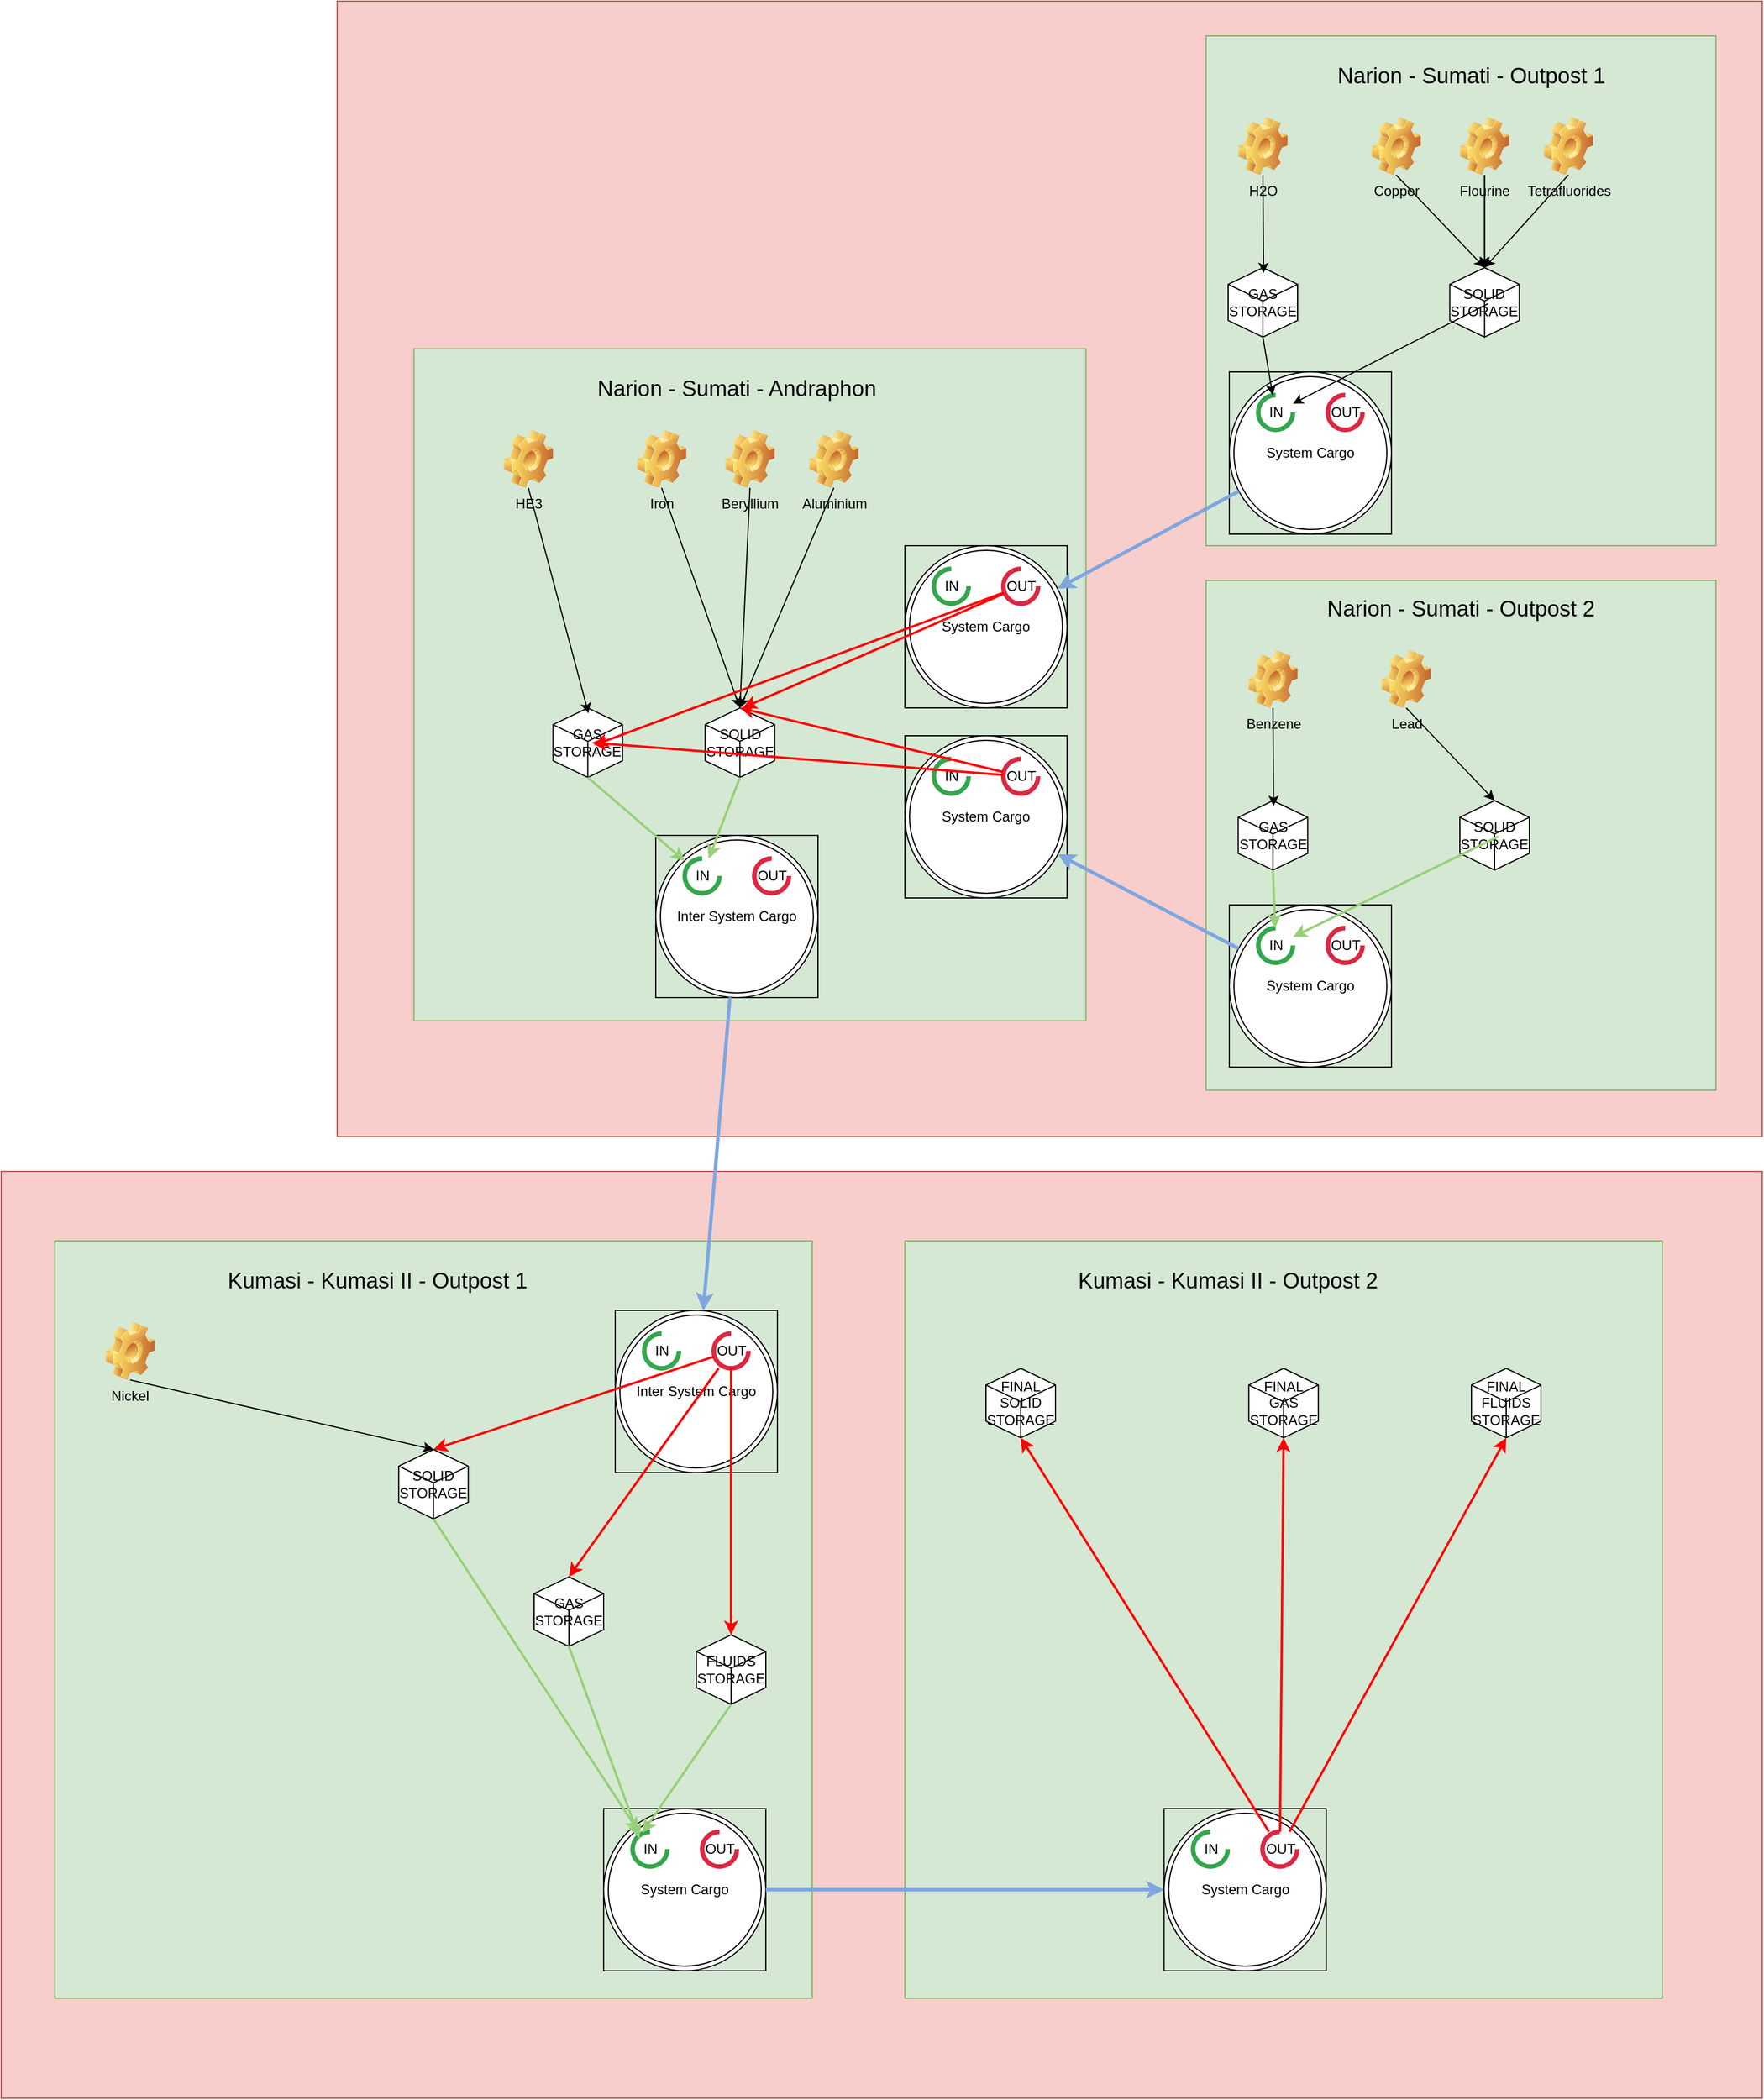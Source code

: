 <mxfile version="21.8.0" type="github">
  <diagram id="6a731a19-8d31-9384-78a2-239565b7b9f0" name="Page-1">
    <mxGraphModel dx="4754" dy="2702" grid="1" gridSize="10" guides="1" tooltips="1" connect="1" arrows="1" fold="1" page="1" pageScale="1" pageWidth="1169" pageHeight="827" background="none" math="0" shadow="0">
      <root>
        <mxCell id="0" />
        <mxCell id="1" parent="0" />
        <mxCell id="N36Ikm1QesRVF4nRVXAc-193" value="" style="rounded=0;whiteSpace=wrap;html=1;fillColor=#f8cecc;strokeColor=#b85450;" vertex="1" parent="1">
          <mxGeometry x="-380" y="220" width="1520" height="800" as="geometry" />
        </mxCell>
        <mxCell id="N36Ikm1QesRVF4nRVXAc-192" value="" style="rounded=0;whiteSpace=wrap;html=1;fillColor=#f8cecc;strokeColor=#b85450;" vertex="1" parent="1">
          <mxGeometry x="-90" y="-790" width="1230" height="980" as="geometry" />
        </mxCell>
        <mxCell id="N36Ikm1QesRVF4nRVXAc-55" value="" style="whiteSpace=wrap;html=1;aspect=fixed;fillColor=#d5e8d4;strokeColor=#82b366;" vertex="1" parent="1">
          <mxGeometry x="-23.68" y="-490" width="580" height="580" as="geometry" />
        </mxCell>
        <mxCell id="N36Ikm1QesRVF4nRVXAc-56" value="Narion - Sumati - Andraphon" style="text;strokeColor=none;align=center;fillColor=none;html=1;verticalAlign=middle;whiteSpace=wrap;rounded=0;fontSize=19;" vertex="1" parent="1">
          <mxGeometry x="50" y="-470" width="410" height="30" as="geometry" />
        </mxCell>
        <mxCell id="N36Ikm1QesRVF4nRVXAc-57" value="HE3" style="shape=image;html=1;verticalLabelPosition=bottom;verticalAlign=top;imageAspect=1;aspect=fixed;image=img/clipart/Gear_128x128.png" vertex="1" parent="1">
          <mxGeometry x="53.69" y="-420" width="42.63" height="50" as="geometry" />
        </mxCell>
        <mxCell id="N36Ikm1QesRVF4nRVXAc-58" value="GAS STORAGE" style="html=1;whiteSpace=wrap;shape=isoCube2;backgroundOutline=1;isoAngle=15;" vertex="1" parent="1">
          <mxGeometry x="96.32" y="-180" width="60" height="60" as="geometry" />
        </mxCell>
        <mxCell id="N36Ikm1QesRVF4nRVXAc-59" style="edgeStyle=none;rounded=0;orthogonalLoop=1;jettySize=auto;html=1;exitX=0.5;exitY=1;exitDx=0;exitDy=0;entryX=0.51;entryY=0.078;entryDx=0;entryDy=0;entryPerimeter=0;" edge="1" parent="1" source="N36Ikm1QesRVF4nRVXAc-57" target="N36Ikm1QesRVF4nRVXAc-58">
          <mxGeometry relative="1" as="geometry">
            <mxPoint x="75" y="-300" as="targetPoint" />
          </mxGeometry>
        </mxCell>
        <mxCell id="N36Ikm1QesRVF4nRVXAc-60" value="Iron" style="shape=image;html=1;verticalLabelPosition=bottom;verticalAlign=top;imageAspect=1;aspect=fixed;image=img/clipart/Gear_128x128.png" vertex="1" parent="1">
          <mxGeometry x="168.69" y="-420" width="42.63" height="50" as="geometry" />
        </mxCell>
        <mxCell id="N36Ikm1QesRVF4nRVXAc-61" value="SOLID STORAGE" style="html=1;whiteSpace=wrap;shape=isoCube2;backgroundOutline=1;isoAngle=15;" vertex="1" parent="1">
          <mxGeometry x="227.63" y="-180" width="60" height="60" as="geometry" />
        </mxCell>
        <mxCell id="N36Ikm1QesRVF4nRVXAc-62" style="edgeStyle=none;rounded=0;orthogonalLoop=1;jettySize=auto;html=1;exitX=0.5;exitY=1;exitDx=0;exitDy=0;entryX=0.5;entryY=0;entryDx=0;entryDy=0;entryPerimeter=0;" edge="1" parent="1" source="N36Ikm1QesRVF4nRVXAc-60" target="N36Ikm1QesRVF4nRVXAc-61">
          <mxGeometry relative="1" as="geometry">
            <mxPoint x="258" y="-275" as="targetPoint" />
          </mxGeometry>
        </mxCell>
        <mxCell id="N36Ikm1QesRVF4nRVXAc-63" value="Beryllium" style="shape=image;html=1;verticalLabelPosition=bottom;verticalAlign=top;imageAspect=1;aspect=fixed;image=img/clipart/Gear_128x128.png" vertex="1" parent="1">
          <mxGeometry x="245" y="-420" width="42.63" height="50" as="geometry" />
        </mxCell>
        <mxCell id="N36Ikm1QesRVF4nRVXAc-64" value="Aluminium" style="shape=image;html=1;verticalLabelPosition=bottom;verticalAlign=top;imageAspect=1;aspect=fixed;image=img/clipart/Gear_128x128.png" vertex="1" parent="1">
          <mxGeometry x="317.37" y="-420" width="42.63" height="50" as="geometry" />
        </mxCell>
        <mxCell id="N36Ikm1QesRVF4nRVXAc-65" style="edgeStyle=none;rounded=0;orthogonalLoop=1;jettySize=auto;html=1;exitX=0.5;exitY=1;exitDx=0;exitDy=0;entryX=0.5;entryY=0;entryDx=0;entryDy=0;entryPerimeter=0;" edge="1" parent="1" source="N36Ikm1QesRVF4nRVXAc-63" target="N36Ikm1QesRVF4nRVXAc-61">
          <mxGeometry relative="1" as="geometry">
            <mxPoint x="201" y="-275" as="targetPoint" />
            <mxPoint x="200" y="-360" as="sourcePoint" />
          </mxGeometry>
        </mxCell>
        <mxCell id="N36Ikm1QesRVF4nRVXAc-66" style="edgeStyle=none;rounded=0;orthogonalLoop=1;jettySize=auto;html=1;exitX=0.5;exitY=1;exitDx=0;exitDy=0;entryX=0.5;entryY=0;entryDx=0;entryDy=0;entryPerimeter=0;" edge="1" parent="1" source="N36Ikm1QesRVF4nRVXAc-64" target="N36Ikm1QesRVF4nRVXAc-61">
          <mxGeometry relative="1" as="geometry">
            <mxPoint x="200" y="-280" as="targetPoint" />
            <mxPoint x="276" y="-360" as="sourcePoint" />
          </mxGeometry>
        </mxCell>
        <mxCell id="N36Ikm1QesRVF4nRVXAc-68" value="" style="whiteSpace=wrap;html=1;aspect=fixed;fillColor=#d5e8d4;strokeColor=#82b366;" vertex="1" parent="1">
          <mxGeometry x="660" y="-760" width="440" height="440" as="geometry" />
        </mxCell>
        <mxCell id="N36Ikm1QesRVF4nRVXAc-69" value="Narion - Sumati - Outpost 1" style="text;strokeColor=none;align=center;fillColor=none;html=1;verticalAlign=middle;whiteSpace=wrap;rounded=0;fontSize=19;" vertex="1" parent="1">
          <mxGeometry x="684" y="-740" width="410" height="30" as="geometry" />
        </mxCell>
        <mxCell id="N36Ikm1QesRVF4nRVXAc-70" value="H2O" style="shape=image;html=1;verticalLabelPosition=bottom;verticalAlign=top;imageAspect=1;aspect=fixed;image=img/clipart/Gear_128x128.png" vertex="1" parent="1">
          <mxGeometry x="687.69" y="-690" width="42.63" height="50" as="geometry" />
        </mxCell>
        <mxCell id="N36Ikm1QesRVF4nRVXAc-71" value="GAS STORAGE" style="html=1;whiteSpace=wrap;shape=isoCube2;backgroundOutline=1;isoAngle=15;" vertex="1" parent="1">
          <mxGeometry x="679" y="-560" width="60" height="60" as="geometry" />
        </mxCell>
        <mxCell id="N36Ikm1QesRVF4nRVXAc-72" style="edgeStyle=none;rounded=0;orthogonalLoop=1;jettySize=auto;html=1;exitX=0.5;exitY=1;exitDx=0;exitDy=0;entryX=0.51;entryY=0.078;entryDx=0;entryDy=0;entryPerimeter=0;" edge="1" parent="1" source="N36Ikm1QesRVF4nRVXAc-70" target="N36Ikm1QesRVF4nRVXAc-71">
          <mxGeometry relative="1" as="geometry">
            <mxPoint x="709" y="-570" as="targetPoint" />
          </mxGeometry>
        </mxCell>
        <mxCell id="N36Ikm1QesRVF4nRVXAc-73" value="Copper" style="shape=image;html=1;verticalLabelPosition=bottom;verticalAlign=top;imageAspect=1;aspect=fixed;image=img/clipart/Gear_128x128.png" vertex="1" parent="1">
          <mxGeometry x="802.69" y="-690" width="42.63" height="50" as="geometry" />
        </mxCell>
        <mxCell id="N36Ikm1QesRVF4nRVXAc-74" value="SOLID STORAGE" style="html=1;whiteSpace=wrap;shape=isoCube2;backgroundOutline=1;isoAngle=15;" vertex="1" parent="1">
          <mxGeometry x="870.31" y="-560" width="60" height="60" as="geometry" />
        </mxCell>
        <mxCell id="N36Ikm1QesRVF4nRVXAc-75" style="edgeStyle=none;rounded=0;orthogonalLoop=1;jettySize=auto;html=1;exitX=0.5;exitY=1;exitDx=0;exitDy=0;entryX=0.5;entryY=0;entryDx=0;entryDy=0;entryPerimeter=0;" edge="1" parent="1" source="N36Ikm1QesRVF4nRVXAc-73" target="N36Ikm1QesRVF4nRVXAc-74">
          <mxGeometry relative="1" as="geometry">
            <mxPoint x="892" y="-545" as="targetPoint" />
          </mxGeometry>
        </mxCell>
        <mxCell id="N36Ikm1QesRVF4nRVXAc-100" value="" style="edgeStyle=none;rounded=0;orthogonalLoop=1;jettySize=auto;html=1;" edge="1" parent="1" source="N36Ikm1QesRVF4nRVXAc-76" target="N36Ikm1QesRVF4nRVXAc-74">
          <mxGeometry relative="1" as="geometry" />
        </mxCell>
        <mxCell id="N36Ikm1QesRVF4nRVXAc-76" value="Flourine" style="shape=image;html=1;verticalLabelPosition=bottom;verticalAlign=top;imageAspect=1;aspect=fixed;image=img/clipart/Gear_128x128.png" vertex="1" parent="1">
          <mxGeometry x="879" y="-690" width="42.63" height="50" as="geometry" />
        </mxCell>
        <mxCell id="N36Ikm1QesRVF4nRVXAc-77" value="Tetrafluorides" style="shape=image;html=1;verticalLabelPosition=bottom;verticalAlign=top;imageAspect=1;aspect=fixed;image=img/clipart/Gear_128x128.png" vertex="1" parent="1">
          <mxGeometry x="951.37" y="-690" width="42.63" height="50" as="geometry" />
        </mxCell>
        <mxCell id="N36Ikm1QesRVF4nRVXAc-78" style="edgeStyle=none;rounded=0;orthogonalLoop=1;jettySize=auto;html=1;exitX=0.5;exitY=1;exitDx=0;exitDy=0;entryX=0.5;entryY=0;entryDx=0;entryDy=0;entryPerimeter=0;" edge="1" parent="1" source="N36Ikm1QesRVF4nRVXAc-76" target="N36Ikm1QesRVF4nRVXAc-74">
          <mxGeometry relative="1" as="geometry">
            <mxPoint x="835" y="-545" as="targetPoint" />
            <mxPoint x="834" y="-630" as="sourcePoint" />
          </mxGeometry>
        </mxCell>
        <mxCell id="N36Ikm1QesRVF4nRVXAc-79" style="edgeStyle=none;rounded=0;orthogonalLoop=1;jettySize=auto;html=1;exitX=0.5;exitY=1;exitDx=0;exitDy=0;entryX=0.5;entryY=0;entryDx=0;entryDy=0;entryPerimeter=0;" edge="1" parent="1" source="N36Ikm1QesRVF4nRVXAc-77" target="N36Ikm1QesRVF4nRVXAc-74">
          <mxGeometry relative="1" as="geometry">
            <mxPoint x="834" y="-550" as="targetPoint" />
            <mxPoint x="910" y="-630" as="sourcePoint" />
          </mxGeometry>
        </mxCell>
        <mxCell id="N36Ikm1QesRVF4nRVXAc-83" value="" style="group;strokeColor=default;" vertex="1" connectable="0" parent="1">
          <mxGeometry x="185" y="-70" width="140" height="140" as="geometry" />
        </mxCell>
        <mxCell id="N36Ikm1QesRVF4nRVXAc-80" value="Inter System Cargo" style="ellipse;shape=doubleEllipse;whiteSpace=wrap;html=1;aspect=fixed;" vertex="1" parent="N36Ikm1QesRVF4nRVXAc-83">
          <mxGeometry width="140" height="140" as="geometry" />
        </mxCell>
        <mxCell id="N36Ikm1QesRVF4nRVXAc-81" value="IN" style="html=1;shadow=0;dashed=0;shape=mxgraph.basic.arc;startAngle=0.25;endAngle=1;strokeWidth=4;strokeColor=#34A64D;" vertex="1" parent="N36Ikm1QesRVF4nRVXAc-83">
          <mxGeometry x="25" y="20" width="30" height="30" as="geometry" />
        </mxCell>
        <mxCell id="N36Ikm1QesRVF4nRVXAc-82" value="OUT" style="html=1;shadow=0;dashed=0;shape=mxgraph.basic.arc;startAngle=0.25;endAngle=1;strokeWidth=4;strokeColor=#DB2843;" vertex="1" parent="N36Ikm1QesRVF4nRVXAc-83">
          <mxGeometry x="85" y="20" width="30" height="30" as="geometry" />
        </mxCell>
        <mxCell id="N36Ikm1QesRVF4nRVXAc-84" style="edgeStyle=none;rounded=0;orthogonalLoop=1;jettySize=auto;html=1;exitX=0.5;exitY=1;exitDx=0;exitDy=0;exitPerimeter=0;strokeColor=#97D077;strokeWidth=2;" edge="1" parent="1" source="N36Ikm1QesRVF4nRVXAc-58" target="N36Ikm1QesRVF4nRVXAc-81">
          <mxGeometry relative="1" as="geometry" />
        </mxCell>
        <mxCell id="N36Ikm1QesRVF4nRVXAc-85" style="edgeStyle=none;rounded=0;orthogonalLoop=1;jettySize=auto;html=1;exitX=0.5;exitY=1;exitDx=0;exitDy=0;exitPerimeter=0;strokeColor=#97D077;strokeWidth=2;" edge="1" parent="1" source="N36Ikm1QesRVF4nRVXAc-61" target="N36Ikm1QesRVF4nRVXAc-81">
          <mxGeometry relative="1" as="geometry">
            <mxPoint x="60" y="-50" as="targetPoint" />
          </mxGeometry>
        </mxCell>
        <mxCell id="N36Ikm1QesRVF4nRVXAc-86" value="" style="group;strokeColor=default;" vertex="1" connectable="0" parent="1">
          <mxGeometry x="400" y="-320" width="140" height="140" as="geometry" />
        </mxCell>
        <mxCell id="N36Ikm1QesRVF4nRVXAc-87" value="System Cargo" style="ellipse;shape=doubleEllipse;whiteSpace=wrap;html=1;aspect=fixed;" vertex="1" parent="N36Ikm1QesRVF4nRVXAc-86">
          <mxGeometry width="140" height="140" as="geometry" />
        </mxCell>
        <mxCell id="N36Ikm1QesRVF4nRVXAc-88" value="IN" style="html=1;shadow=0;dashed=0;shape=mxgraph.basic.arc;startAngle=0.25;endAngle=1;strokeWidth=4;strokeColor=#34A64D;" vertex="1" parent="N36Ikm1QesRVF4nRVXAc-86">
          <mxGeometry x="25" y="20" width="30" height="30" as="geometry" />
        </mxCell>
        <mxCell id="N36Ikm1QesRVF4nRVXAc-89" value="OUT" style="html=1;shadow=0;dashed=0;shape=mxgraph.basic.arc;startAngle=0.25;endAngle=1;strokeWidth=4;strokeColor=#DB2843;" vertex="1" parent="N36Ikm1QesRVF4nRVXAc-86">
          <mxGeometry x="85" y="20" width="30" height="30" as="geometry" />
        </mxCell>
        <mxCell id="N36Ikm1QesRVF4nRVXAc-94" value="" style="whiteSpace=wrap;html=1;aspect=fixed;fillColor=#d5e8d4;strokeColor=#82b366;" vertex="1" parent="1">
          <mxGeometry x="660" y="-290" width="440" height="440" as="geometry" />
        </mxCell>
        <mxCell id="N36Ikm1QesRVF4nRVXAc-95" value="Narion - Sumati - Outpost 2" style="text;strokeColor=none;align=center;fillColor=none;html=1;verticalAlign=middle;whiteSpace=wrap;rounded=0;fontSize=19;" vertex="1" parent="1">
          <mxGeometry x="675" y="-280" width="410" height="30" as="geometry" />
        </mxCell>
        <mxCell id="N36Ikm1QesRVF4nRVXAc-96" value="" style="group;strokeColor=default;" vertex="1" connectable="0" parent="1">
          <mxGeometry x="680" y="-470" width="140" height="140" as="geometry" />
        </mxCell>
        <mxCell id="N36Ikm1QesRVF4nRVXAc-97" value="System Cargo" style="ellipse;shape=doubleEllipse;whiteSpace=wrap;html=1;aspect=fixed;" vertex="1" parent="N36Ikm1QesRVF4nRVXAc-96">
          <mxGeometry width="140" height="140" as="geometry" />
        </mxCell>
        <mxCell id="N36Ikm1QesRVF4nRVXAc-98" value="IN" style="html=1;shadow=0;dashed=0;shape=mxgraph.basic.arc;startAngle=0.25;endAngle=1;strokeWidth=4;strokeColor=#34A64D;" vertex="1" parent="N36Ikm1QesRVF4nRVXAc-96">
          <mxGeometry x="25" y="20" width="30" height="30" as="geometry" />
        </mxCell>
        <mxCell id="N36Ikm1QesRVF4nRVXAc-99" value="OUT" style="html=1;shadow=0;dashed=0;shape=mxgraph.basic.arc;startAngle=0.25;endAngle=1;strokeWidth=4;strokeColor=#DB2843;" vertex="1" parent="N36Ikm1QesRVF4nRVXAc-96">
          <mxGeometry x="85" y="20" width="30" height="30" as="geometry" />
        </mxCell>
        <mxCell id="N36Ikm1QesRVF4nRVXAc-101" style="edgeStyle=none;rounded=0;orthogonalLoop=1;jettySize=auto;html=1;exitX=0.5;exitY=1;exitDx=0;exitDy=0;exitPerimeter=0;" edge="1" parent="1" source="N36Ikm1QesRVF4nRVXAc-71" target="N36Ikm1QesRVF4nRVXAc-98">
          <mxGeometry relative="1" as="geometry">
            <mxPoint x="720" y="-545" as="targetPoint" />
            <mxPoint x="719" y="-630" as="sourcePoint" />
          </mxGeometry>
        </mxCell>
        <mxCell id="N36Ikm1QesRVF4nRVXAc-102" style="edgeStyle=none;rounded=0;orthogonalLoop=1;jettySize=auto;html=1;exitX=0.552;exitY=0.517;exitDx=0;exitDy=0;exitPerimeter=0;" edge="1" parent="1" source="N36Ikm1QesRVF4nRVXAc-74" target="N36Ikm1QesRVF4nRVXAc-98">
          <mxGeometry relative="1" as="geometry">
            <mxPoint x="910" y="-550" as="targetPoint" />
            <mxPoint x="834" y="-630" as="sourcePoint" />
          </mxGeometry>
        </mxCell>
        <mxCell id="N36Ikm1QesRVF4nRVXAc-103" style="edgeStyle=none;rounded=0;orthogonalLoop=1;jettySize=auto;html=1;strokeColor=#7EA6E0;strokeWidth=3;" edge="1" parent="1" source="N36Ikm1QesRVF4nRVXAc-97" target="N36Ikm1QesRVF4nRVXAc-87">
          <mxGeometry relative="1" as="geometry">
            <mxPoint x="745" y="-433" as="targetPoint" />
            <mxPoint x="913" y="-519" as="sourcePoint" />
          </mxGeometry>
        </mxCell>
        <mxCell id="N36Ikm1QesRVF4nRVXAc-104" style="edgeStyle=none;rounded=0;orthogonalLoop=1;jettySize=auto;html=1;entryX=0.589;entryY=0.536;entryDx=0;entryDy=0;entryPerimeter=0;strokeColor=#ff0000;strokeWidth=2;" edge="1" parent="1" source="N36Ikm1QesRVF4nRVXAc-89" target="N36Ikm1QesRVF4nRVXAc-58">
          <mxGeometry relative="1" as="geometry">
            <mxPoint x="542" y="-273" as="targetPoint" />
            <mxPoint x="698" y="-357" as="sourcePoint" />
          </mxGeometry>
        </mxCell>
        <mxCell id="N36Ikm1QesRVF4nRVXAc-105" style="edgeStyle=none;rounded=0;orthogonalLoop=1;jettySize=auto;html=1;strokeColor=#ff0000;strokeWidth=2;" edge="1" parent="1" source="N36Ikm1QesRVF4nRVXAc-89">
          <mxGeometry relative="1" as="geometry">
            <mxPoint x="260" y="-180" as="targetPoint" />
            <mxPoint x="495" y="-269" as="sourcePoint" />
          </mxGeometry>
        </mxCell>
        <mxCell id="N36Ikm1QesRVF4nRVXAc-106" value="" style="group;strokeColor=default;" vertex="1" connectable="0" parent="1">
          <mxGeometry x="400" y="-156" width="140" height="140" as="geometry" />
        </mxCell>
        <mxCell id="N36Ikm1QesRVF4nRVXAc-107" value="System Cargo" style="ellipse;shape=doubleEllipse;whiteSpace=wrap;html=1;aspect=fixed;" vertex="1" parent="N36Ikm1QesRVF4nRVXAc-106">
          <mxGeometry width="140" height="140" as="geometry" />
        </mxCell>
        <mxCell id="N36Ikm1QesRVF4nRVXAc-108" value="IN" style="html=1;shadow=0;dashed=0;shape=mxgraph.basic.arc;startAngle=0.25;endAngle=1;strokeWidth=4;strokeColor=#34A64D;" vertex="1" parent="N36Ikm1QesRVF4nRVXAc-106">
          <mxGeometry x="25" y="20" width="30" height="30" as="geometry" />
        </mxCell>
        <mxCell id="N36Ikm1QesRVF4nRVXAc-109" value="OUT" style="html=1;shadow=0;dashed=0;shape=mxgraph.basic.arc;startAngle=0.25;endAngle=1;strokeWidth=4;strokeColor=#DB2843;" vertex="1" parent="N36Ikm1QesRVF4nRVXAc-106">
          <mxGeometry x="85" y="20" width="30" height="30" as="geometry" />
        </mxCell>
        <mxCell id="N36Ikm1QesRVF4nRVXAc-110" value="" style="group;strokeColor=default;" vertex="1" connectable="0" parent="1">
          <mxGeometry x="680" y="-10" width="140" height="140" as="geometry" />
        </mxCell>
        <mxCell id="N36Ikm1QesRVF4nRVXAc-111" value="System Cargo" style="ellipse;shape=doubleEllipse;whiteSpace=wrap;html=1;aspect=fixed;" vertex="1" parent="N36Ikm1QesRVF4nRVXAc-110">
          <mxGeometry width="140" height="140" as="geometry" />
        </mxCell>
        <mxCell id="N36Ikm1QesRVF4nRVXAc-112" value="IN" style="html=1;shadow=0;dashed=0;shape=mxgraph.basic.arc;startAngle=0.25;endAngle=1;strokeWidth=4;strokeColor=#34A64D;" vertex="1" parent="N36Ikm1QesRVF4nRVXAc-110">
          <mxGeometry x="25" y="20" width="30" height="30" as="geometry" />
        </mxCell>
        <mxCell id="N36Ikm1QesRVF4nRVXAc-113" value="OUT" style="html=1;shadow=0;dashed=0;shape=mxgraph.basic.arc;startAngle=0.25;endAngle=1;strokeWidth=4;strokeColor=#DB2843;" vertex="1" parent="N36Ikm1QesRVF4nRVXAc-110">
          <mxGeometry x="85" y="20" width="30" height="30" as="geometry" />
        </mxCell>
        <mxCell id="N36Ikm1QesRVF4nRVXAc-114" style="edgeStyle=none;rounded=0;orthogonalLoop=1;jettySize=auto;html=1;strokeColor=#7EA6E0;strokeWidth=3;" edge="1" parent="1" source="N36Ikm1QesRVF4nRVXAc-111" target="N36Ikm1QesRVF4nRVXAc-107">
          <mxGeometry relative="1" as="geometry">
            <mxPoint x="542" y="-273" as="targetPoint" />
            <mxPoint x="698" y="-357" as="sourcePoint" />
          </mxGeometry>
        </mxCell>
        <mxCell id="N36Ikm1QesRVF4nRVXAc-115" style="edgeStyle=none;rounded=0;orthogonalLoop=1;jettySize=auto;html=1;entryX=0.561;entryY=0.5;entryDx=0;entryDy=0;entryPerimeter=0;strokeColor=#ff0000;strokeWidth=2;" edge="1" parent="1" source="N36Ikm1QesRVF4nRVXAc-109" target="N36Ikm1QesRVF4nRVXAc-58">
          <mxGeometry relative="1" as="geometry">
            <mxPoint x="542" y="-44" as="targetPoint" />
            <mxPoint x="698" y="38" as="sourcePoint" />
          </mxGeometry>
        </mxCell>
        <mxCell id="N36Ikm1QesRVF4nRVXAc-116" style="edgeStyle=none;rounded=0;orthogonalLoop=1;jettySize=auto;html=1;entryX=0.5;entryY=0;entryDx=0;entryDy=0;entryPerimeter=0;strokeColor=#ff0000;strokeWidth=2;" edge="1" parent="1" source="N36Ikm1QesRVF4nRVXAc-109" target="N36Ikm1QesRVF4nRVXAc-61">
          <mxGeometry relative="1" as="geometry">
            <mxPoint x="140" y="-140" as="targetPoint" />
            <mxPoint x="495" y="-112" as="sourcePoint" />
          </mxGeometry>
        </mxCell>
        <mxCell id="N36Ikm1QesRVF4nRVXAc-117" value="Benzene" style="shape=image;html=1;verticalLabelPosition=bottom;verticalAlign=top;imageAspect=1;aspect=fixed;image=img/clipart/Gear_128x128.png" vertex="1" parent="1">
          <mxGeometry x="696.38" y="-230" width="42.63" height="50" as="geometry" />
        </mxCell>
        <mxCell id="N36Ikm1QesRVF4nRVXAc-118" value="GAS STORAGE" style="html=1;whiteSpace=wrap;shape=isoCube2;backgroundOutline=1;isoAngle=15;" vertex="1" parent="1">
          <mxGeometry x="687.69" y="-100" width="60" height="60" as="geometry" />
        </mxCell>
        <mxCell id="N36Ikm1QesRVF4nRVXAc-119" style="edgeStyle=none;rounded=0;orthogonalLoop=1;jettySize=auto;html=1;exitX=0.5;exitY=1;exitDx=0;exitDy=0;entryX=0.51;entryY=0.078;entryDx=0;entryDy=0;entryPerimeter=0;" edge="1" parent="1" source="N36Ikm1QesRVF4nRVXAc-117" target="N36Ikm1QesRVF4nRVXAc-118">
          <mxGeometry relative="1" as="geometry">
            <mxPoint x="717.69" y="-110" as="targetPoint" />
          </mxGeometry>
        </mxCell>
        <mxCell id="N36Ikm1QesRVF4nRVXAc-120" value="Lead" style="shape=image;html=1;verticalLabelPosition=bottom;verticalAlign=top;imageAspect=1;aspect=fixed;image=img/clipart/Gear_128x128.png" vertex="1" parent="1">
          <mxGeometry x="811.38" y="-230" width="42.63" height="50" as="geometry" />
        </mxCell>
        <mxCell id="N36Ikm1QesRVF4nRVXAc-121" value="SOLID STORAGE" style="html=1;whiteSpace=wrap;shape=isoCube2;backgroundOutline=1;isoAngle=15;" vertex="1" parent="1">
          <mxGeometry x="879" y="-100" width="60" height="60" as="geometry" />
        </mxCell>
        <mxCell id="N36Ikm1QesRVF4nRVXAc-122" style="edgeStyle=none;rounded=0;orthogonalLoop=1;jettySize=auto;html=1;exitX=0.5;exitY=1;exitDx=0;exitDy=0;entryX=0.5;entryY=0;entryDx=0;entryDy=0;entryPerimeter=0;" edge="1" parent="1" source="N36Ikm1QesRVF4nRVXAc-120" target="N36Ikm1QesRVF4nRVXAc-121">
          <mxGeometry relative="1" as="geometry">
            <mxPoint x="900.69" y="-85" as="targetPoint" />
          </mxGeometry>
        </mxCell>
        <mxCell id="N36Ikm1QesRVF4nRVXAc-123" style="edgeStyle=none;rounded=0;orthogonalLoop=1;jettySize=auto;html=1;exitX=0.5;exitY=1;exitDx=0;exitDy=0;exitPerimeter=0;strokeColor=#97D077;strokeWidth=2;" edge="1" parent="1" source="N36Ikm1QesRVF4nRVXAc-118" target="N36Ikm1QesRVF4nRVXAc-112">
          <mxGeometry relative="1" as="geometry">
            <mxPoint x="725.69" y="10" as="targetPoint" />
            <mxPoint x="727.69" y="-170" as="sourcePoint" />
          </mxGeometry>
        </mxCell>
        <mxCell id="N36Ikm1QesRVF4nRVXAc-124" style="edgeStyle=none;rounded=0;orthogonalLoop=1;jettySize=auto;html=1;exitX=0.552;exitY=0.517;exitDx=0;exitDy=0;exitPerimeter=0;strokeColor=#97D077;strokeWidth=2;" edge="1" parent="1" source="N36Ikm1QesRVF4nRVXAc-121" target="N36Ikm1QesRVF4nRVXAc-112">
          <mxGeometry relative="1" as="geometry">
            <mxPoint x="743.69" y="17" as="targetPoint" />
            <mxPoint x="842.69" y="-170" as="sourcePoint" />
          </mxGeometry>
        </mxCell>
        <mxCell id="N36Ikm1QesRVF4nRVXAc-125" value="" style="whiteSpace=wrap;html=1;aspect=fixed;fillColor=#d5e8d4;strokeColor=#82b366;perimeter=rectanglePerimeter;resizeWidth=1;resizeHeight=1;" vertex="1" parent="1">
          <mxGeometry x="-333.68" y="280" width="653.68" height="653.68" as="geometry" />
        </mxCell>
        <mxCell id="N36Ikm1QesRVF4nRVXAc-126" value="Kumasi - Kumasi II - Outpost 1" style="text;strokeColor=none;align=center;fillColor=none;html=1;verticalAlign=middle;whiteSpace=wrap;rounded=0;fontSize=19;" vertex="1" parent="1">
          <mxGeometry x="-260" y="300" width="410" height="30" as="geometry" />
        </mxCell>
        <mxCell id="N36Ikm1QesRVF4nRVXAc-127" value="Nickel" style="shape=image;html=1;verticalLabelPosition=bottom;verticalAlign=top;imageAspect=1;aspect=fixed;image=img/clipart/Gear_128x128.png" vertex="1" parent="1">
          <mxGeometry x="-290" y="350" width="42.63" height="50" as="geometry" />
        </mxCell>
        <mxCell id="N36Ikm1QesRVF4nRVXAc-129" style="edgeStyle=none;rounded=0;orthogonalLoop=1;jettySize=auto;html=1;exitX=0.5;exitY=1;exitDx=0;exitDy=0;entryX=0.5;entryY=0;entryDx=0;entryDy=0;entryPerimeter=0;" edge="1" parent="1" source="N36Ikm1QesRVF4nRVXAc-127" target="N36Ikm1QesRVF4nRVXAc-131">
          <mxGeometry relative="1" as="geometry">
            <mxPoint x="-235" y="470" as="targetPoint" />
          </mxGeometry>
        </mxCell>
        <mxCell id="N36Ikm1QesRVF4nRVXAc-137" value="" style="group;strokeColor=default;" vertex="1" connectable="0" parent="1">
          <mxGeometry x="150" y="340" width="140" height="140" as="geometry" />
        </mxCell>
        <mxCell id="N36Ikm1QesRVF4nRVXAc-138" value="Inter System Cargo" style="ellipse;shape=doubleEllipse;whiteSpace=wrap;html=1;aspect=fixed;" vertex="1" parent="N36Ikm1QesRVF4nRVXAc-137">
          <mxGeometry width="140" height="140" as="geometry" />
        </mxCell>
        <mxCell id="N36Ikm1QesRVF4nRVXAc-139" value="IN" style="html=1;shadow=0;dashed=0;shape=mxgraph.basic.arc;startAngle=0.25;endAngle=1;strokeWidth=4;strokeColor=#34A64D;" vertex="1" parent="N36Ikm1QesRVF4nRVXAc-137">
          <mxGeometry x="25" y="20" width="30" height="30" as="geometry" />
        </mxCell>
        <mxCell id="N36Ikm1QesRVF4nRVXAc-140" value="OUT" style="html=1;shadow=0;dashed=0;shape=mxgraph.basic.arc;startAngle=0.25;endAngle=1;strokeWidth=4;strokeColor=#DB2843;" vertex="1" parent="N36Ikm1QesRVF4nRVXAc-137">
          <mxGeometry x="85" y="20" width="30" height="30" as="geometry" />
        </mxCell>
        <mxCell id="N36Ikm1QesRVF4nRVXAc-149" value="" style="group;strokeColor=default;" vertex="1" connectable="0" parent="1">
          <mxGeometry x="140" y="770" width="140" height="140" as="geometry" />
        </mxCell>
        <mxCell id="N36Ikm1QesRVF4nRVXAc-150" value="System Cargo" style="ellipse;shape=doubleEllipse;whiteSpace=wrap;html=1;aspect=fixed;" vertex="1" parent="N36Ikm1QesRVF4nRVXAc-149">
          <mxGeometry width="140" height="140" as="geometry" />
        </mxCell>
        <mxCell id="N36Ikm1QesRVF4nRVXAc-151" value="IN" style="html=1;shadow=0;dashed=0;shape=mxgraph.basic.arc;startAngle=0.25;endAngle=1;strokeWidth=4;strokeColor=#34A64D;" vertex="1" parent="N36Ikm1QesRVF4nRVXAc-149">
          <mxGeometry x="25" y="20" width="30" height="30" as="geometry" />
        </mxCell>
        <mxCell id="N36Ikm1QesRVF4nRVXAc-152" value="OUT" style="html=1;shadow=0;dashed=0;shape=mxgraph.basic.arc;startAngle=0.25;endAngle=1;strokeWidth=4;strokeColor=#DB2843;" vertex="1" parent="N36Ikm1QesRVF4nRVXAc-149">
          <mxGeometry x="85" y="20" width="30" height="30" as="geometry" />
        </mxCell>
        <mxCell id="N36Ikm1QesRVF4nRVXAc-131" value="SOLID STORAGE" style="html=1;whiteSpace=wrap;shape=isoCube2;backgroundOutline=1;isoAngle=15;" vertex="1" parent="1">
          <mxGeometry x="-36.84" y="460" width="60" height="60" as="geometry" />
        </mxCell>
        <mxCell id="N36Ikm1QesRVF4nRVXAc-156" style="edgeStyle=none;rounded=0;orthogonalLoop=1;jettySize=auto;html=1;strokeColor=#7EA6E0;strokeWidth=3;" edge="1" parent="1" source="N36Ikm1QesRVF4nRVXAc-80" target="N36Ikm1QesRVF4nRVXAc-138">
          <mxGeometry relative="1" as="geometry">
            <mxPoint x="500" y="770" as="targetPoint" />
            <mxPoint x="708" y="538" as="sourcePoint" />
          </mxGeometry>
        </mxCell>
        <mxCell id="N36Ikm1QesRVF4nRVXAc-157" style="edgeStyle=none;rounded=0;orthogonalLoop=1;jettySize=auto;html=1;strokeColor=#ff0000;strokeWidth=2;entryX=0.5;entryY=0;entryDx=0;entryDy=0;entryPerimeter=0;" edge="1" parent="1" source="N36Ikm1QesRVF4nRVXAc-140" target="N36Ikm1QesRVF4nRVXAc-128">
          <mxGeometry relative="1" as="geometry">
            <mxPoint x="85.69" y="681" as="targetPoint" />
            <mxPoint x="438.69" y="550" as="sourcePoint" />
          </mxGeometry>
        </mxCell>
        <mxCell id="N36Ikm1QesRVF4nRVXAc-158" value="FLUIDS STORAGE" style="html=1;whiteSpace=wrap;shape=isoCube2;backgroundOutline=1;isoAngle=15;" vertex="1" parent="1">
          <mxGeometry x="220" y="620" width="60" height="60" as="geometry" />
        </mxCell>
        <mxCell id="N36Ikm1QesRVF4nRVXAc-159" style="edgeStyle=none;rounded=0;orthogonalLoop=1;jettySize=auto;html=1;strokeColor=#ff0000;strokeWidth=2;entryX=0.5;entryY=0;entryDx=0;entryDy=0;entryPerimeter=0;" edge="1" parent="1" source="N36Ikm1QesRVF4nRVXAc-140" target="N36Ikm1QesRVF4nRVXAc-131">
          <mxGeometry relative="1" as="geometry">
            <mxPoint x="-220" y="510" as="targetPoint" />
            <mxPoint x="195" y="486" as="sourcePoint" />
          </mxGeometry>
        </mxCell>
        <mxCell id="N36Ikm1QesRVF4nRVXAc-160" style="edgeStyle=none;rounded=0;orthogonalLoop=1;jettySize=auto;html=1;strokeColor=#ff0000;strokeWidth=2;entryX=0.5;entryY=0;entryDx=0;entryDy=0;entryPerimeter=0;" edge="1" parent="1" source="N36Ikm1QesRVF4nRVXAc-140" target="N36Ikm1QesRVF4nRVXAc-158">
          <mxGeometry relative="1" as="geometry">
            <mxPoint x="-68" y="510" as="targetPoint" />
            <mxPoint x="195" y="486" as="sourcePoint" />
          </mxGeometry>
        </mxCell>
        <mxCell id="N36Ikm1QesRVF4nRVXAc-128" value="GAS STORAGE" style="html=1;whiteSpace=wrap;shape=isoCube2;backgroundOutline=1;isoAngle=15;" vertex="1" parent="1">
          <mxGeometry x="80" y="570" width="60" height="60" as="geometry" />
        </mxCell>
        <mxCell id="N36Ikm1QesRVF4nRVXAc-162" value="" style="whiteSpace=wrap;html=1;aspect=fixed;fillColor=#d5e8d4;strokeColor=#82b366;perimeter=rectanglePerimeter;resizeWidth=1;resizeHeight=1;" vertex="1" parent="1">
          <mxGeometry x="400" y="280" width="653.68" height="653.68" as="geometry" />
        </mxCell>
        <mxCell id="N36Ikm1QesRVF4nRVXAc-163" value="Kumasi - Kumasi II - Outpost 2" style="text;strokeColor=none;align=center;fillColor=none;html=1;verticalAlign=middle;whiteSpace=wrap;rounded=0;fontSize=19;" vertex="1" parent="1">
          <mxGeometry x="473.68" y="300" width="410" height="30" as="geometry" />
        </mxCell>
        <mxCell id="N36Ikm1QesRVF4nRVXAc-170" value="" style="group;strokeColor=default;" vertex="1" connectable="0" parent="1">
          <mxGeometry x="623.68" y="770" width="140" height="140" as="geometry" />
        </mxCell>
        <mxCell id="N36Ikm1QesRVF4nRVXAc-171" value="System Cargo" style="ellipse;shape=doubleEllipse;whiteSpace=wrap;html=1;aspect=fixed;" vertex="1" parent="N36Ikm1QesRVF4nRVXAc-170">
          <mxGeometry width="140" height="140" as="geometry" />
        </mxCell>
        <mxCell id="N36Ikm1QesRVF4nRVXAc-172" value="IN" style="html=1;shadow=0;dashed=0;shape=mxgraph.basic.arc;startAngle=0.25;endAngle=1;strokeWidth=4;strokeColor=#34A64D;" vertex="1" parent="N36Ikm1QesRVF4nRVXAc-170">
          <mxGeometry x="25" y="20" width="30" height="30" as="geometry" />
        </mxCell>
        <mxCell id="N36Ikm1QesRVF4nRVXAc-173" value="OUT" style="html=1;shadow=0;dashed=0;shape=mxgraph.basic.arc;startAngle=0.25;endAngle=1;strokeWidth=4;strokeColor=#DB2843;" vertex="1" parent="N36Ikm1QesRVF4nRVXAc-170">
          <mxGeometry x="85" y="20" width="30" height="30" as="geometry" />
        </mxCell>
        <mxCell id="N36Ikm1QesRVF4nRVXAc-178" value="FINAL SOLID STORAGE" style="html=1;whiteSpace=wrap;shape=isoCube2;backgroundOutline=1;isoAngle=15;" vertex="1" parent="1">
          <mxGeometry x="470.0" y="390" width="60" height="60" as="geometry" />
        </mxCell>
        <mxCell id="N36Ikm1QesRVF4nRVXAc-180" value="FINAL FLUIDS STORAGE" style="html=1;whiteSpace=wrap;shape=isoCube2;backgroundOutline=1;isoAngle=15;" vertex="1" parent="1">
          <mxGeometry x="889" y="390" width="60" height="60" as="geometry" />
        </mxCell>
        <mxCell id="N36Ikm1QesRVF4nRVXAc-183" value="FINAL GAS STORAGE" style="html=1;whiteSpace=wrap;shape=isoCube2;backgroundOutline=1;isoAngle=15;" vertex="1" parent="1">
          <mxGeometry x="696.84" y="390" width="60" height="60" as="geometry" />
        </mxCell>
        <mxCell id="N36Ikm1QesRVF4nRVXAc-184" style="edgeStyle=none;rounded=0;orthogonalLoop=1;jettySize=auto;html=1;exitX=0.5;exitY=1;exitDx=0;exitDy=0;exitPerimeter=0;strokeColor=#97D077;strokeWidth=2;" edge="1" parent="1" source="N36Ikm1QesRVF4nRVXAc-131" target="N36Ikm1QesRVF4nRVXAc-151">
          <mxGeometry relative="1" as="geometry">
            <mxPoint x="-40" y="614" as="sourcePoint" />
            <mxPoint x="44" y="686" as="targetPoint" />
          </mxGeometry>
        </mxCell>
        <mxCell id="N36Ikm1QesRVF4nRVXAc-185" style="edgeStyle=none;rounded=0;orthogonalLoop=1;jettySize=auto;html=1;exitX=0.5;exitY=1;exitDx=0;exitDy=0;exitPerimeter=0;strokeColor=#97D077;strokeWidth=2;entryX=0.202;entryY=0.19;entryDx=0;entryDy=0;entryPerimeter=0;" edge="1" parent="1" source="N36Ikm1QesRVF4nRVXAc-128" target="N36Ikm1QesRVF4nRVXAc-151">
          <mxGeometry relative="1" as="geometry">
            <mxPoint x="3" y="530" as="sourcePoint" />
            <mxPoint x="180" y="800" as="targetPoint" />
          </mxGeometry>
        </mxCell>
        <mxCell id="N36Ikm1QesRVF4nRVXAc-186" style="edgeStyle=none;rounded=0;orthogonalLoop=1;jettySize=auto;html=1;exitX=0.5;exitY=1;exitDx=0;exitDy=0;exitPerimeter=0;strokeColor=#97D077;strokeWidth=2;entryX=0.28;entryY=0.033;entryDx=0;entryDy=0;entryPerimeter=0;" edge="1" parent="1" source="N36Ikm1QesRVF4nRVXAc-158" target="N36Ikm1QesRVF4nRVXAc-151">
          <mxGeometry relative="1" as="geometry">
            <mxPoint x="120" y="640" as="sourcePoint" />
            <mxPoint x="181" y="806" as="targetPoint" />
          </mxGeometry>
        </mxCell>
        <mxCell id="N36Ikm1QesRVF4nRVXAc-187" style="edgeStyle=none;rounded=0;orthogonalLoop=1;jettySize=auto;html=1;strokeColor=#7EA6E0;strokeWidth=3;" edge="1" parent="1" source="N36Ikm1QesRVF4nRVXAc-150" target="N36Ikm1QesRVF4nRVXAc-171">
          <mxGeometry relative="1" as="geometry">
            <mxPoint x="310" y="734" as="targetPoint" />
            <mxPoint x="537" y="400" as="sourcePoint" />
          </mxGeometry>
        </mxCell>
        <mxCell id="N36Ikm1QesRVF4nRVXAc-188" style="edgeStyle=none;rounded=0;orthogonalLoop=1;jettySize=auto;html=1;strokeColor=#ff0000;strokeWidth=2;entryX=0.5;entryY=1;entryDx=0;entryDy=0;entryPerimeter=0;" edge="1" parent="1" source="N36Ikm1QesRVF4nRVXAc-173" target="N36Ikm1QesRVF4nRVXAc-180">
          <mxGeometry relative="1" as="geometry">
            <mxPoint x="260" y="630" as="targetPoint" />
            <mxPoint x="260" y="400" as="sourcePoint" />
          </mxGeometry>
        </mxCell>
        <mxCell id="N36Ikm1QesRVF4nRVXAc-189" style="edgeStyle=none;rounded=0;orthogonalLoop=1;jettySize=auto;html=1;strokeColor=#ff0000;strokeWidth=2;entryX=0.5;entryY=1;entryDx=0;entryDy=0;entryPerimeter=0;" edge="1" parent="1" source="N36Ikm1QesRVF4nRVXAc-173" target="N36Ikm1QesRVF4nRVXAc-183">
          <mxGeometry relative="1" as="geometry">
            <mxPoint x="270" y="640" as="targetPoint" />
            <mxPoint x="270" y="410" as="sourcePoint" />
          </mxGeometry>
        </mxCell>
        <mxCell id="N36Ikm1QesRVF4nRVXAc-190" style="edgeStyle=none;rounded=0;orthogonalLoop=1;jettySize=auto;html=1;strokeColor=#ff0000;strokeWidth=2;entryX=0.5;entryY=1;entryDx=0;entryDy=0;entryPerimeter=0;" edge="1" parent="1" source="N36Ikm1QesRVF4nRVXAc-173" target="N36Ikm1QesRVF4nRVXAc-178">
          <mxGeometry relative="1" as="geometry">
            <mxPoint x="280" y="650" as="targetPoint" />
            <mxPoint x="280" y="420" as="sourcePoint" />
          </mxGeometry>
        </mxCell>
      </root>
    </mxGraphModel>
  </diagram>
</mxfile>
